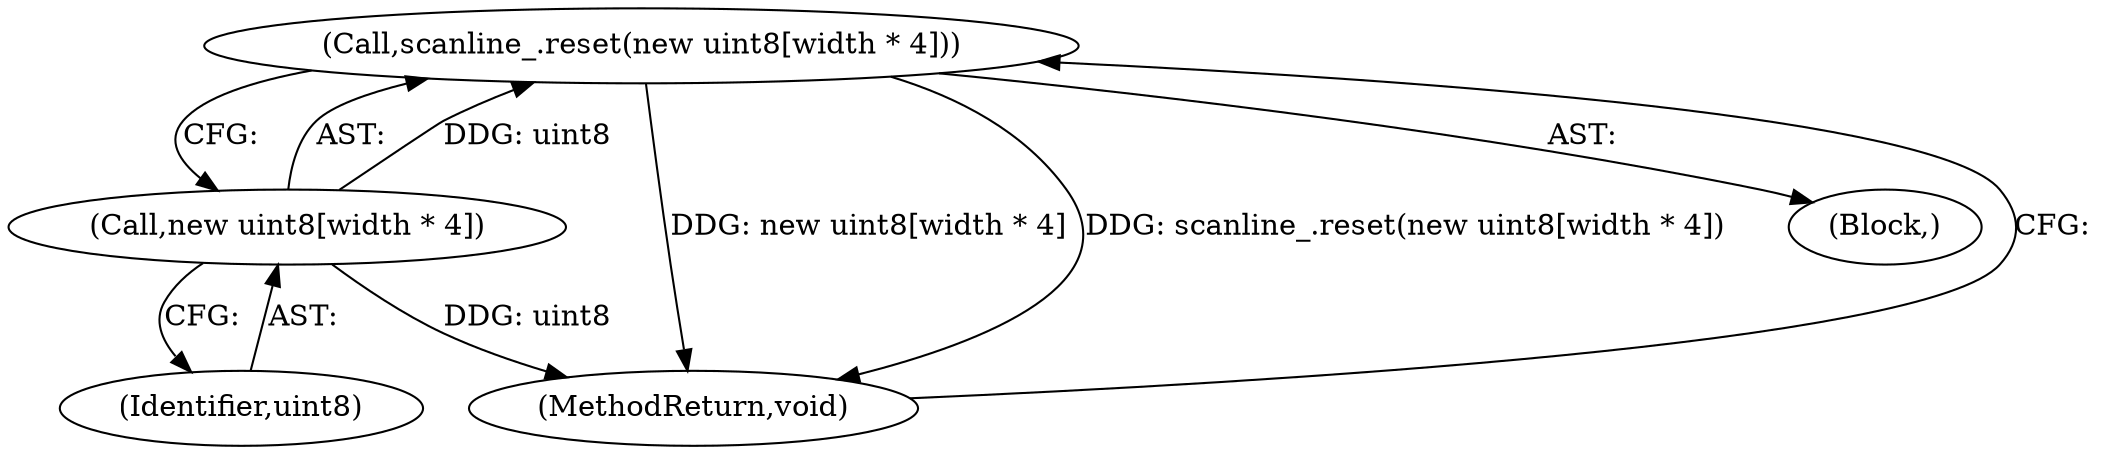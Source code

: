 digraph "1_Chrome_64681e22e73e3325e06e6e5e8ef81995b4a306cc_0@del" {
"1000113" [label="(Call,scanline_.reset(new uint8[width * 4]))"];
"1000114" [label="(Call,new uint8[width * 4])"];
"1000114" [label="(Call,new uint8[width * 4])"];
"1000113" [label="(Call,scanline_.reset(new uint8[width * 4]))"];
"1000116" [label="(MethodReturn,void)"];
"1000103" [label="(Block,)"];
"1000115" [label="(Identifier,uint8)"];
"1000113" -> "1000103"  [label="AST: "];
"1000113" -> "1000114"  [label="CFG: "];
"1000114" -> "1000113"  [label="AST: "];
"1000116" -> "1000113"  [label="CFG: "];
"1000113" -> "1000116"  [label="DDG: new uint8[width * 4]"];
"1000113" -> "1000116"  [label="DDG: scanline_.reset(new uint8[width * 4])"];
"1000114" -> "1000113"  [label="DDG: uint8"];
"1000114" -> "1000115"  [label="CFG: "];
"1000115" -> "1000114"  [label="AST: "];
"1000114" -> "1000116"  [label="DDG: uint8"];
}
